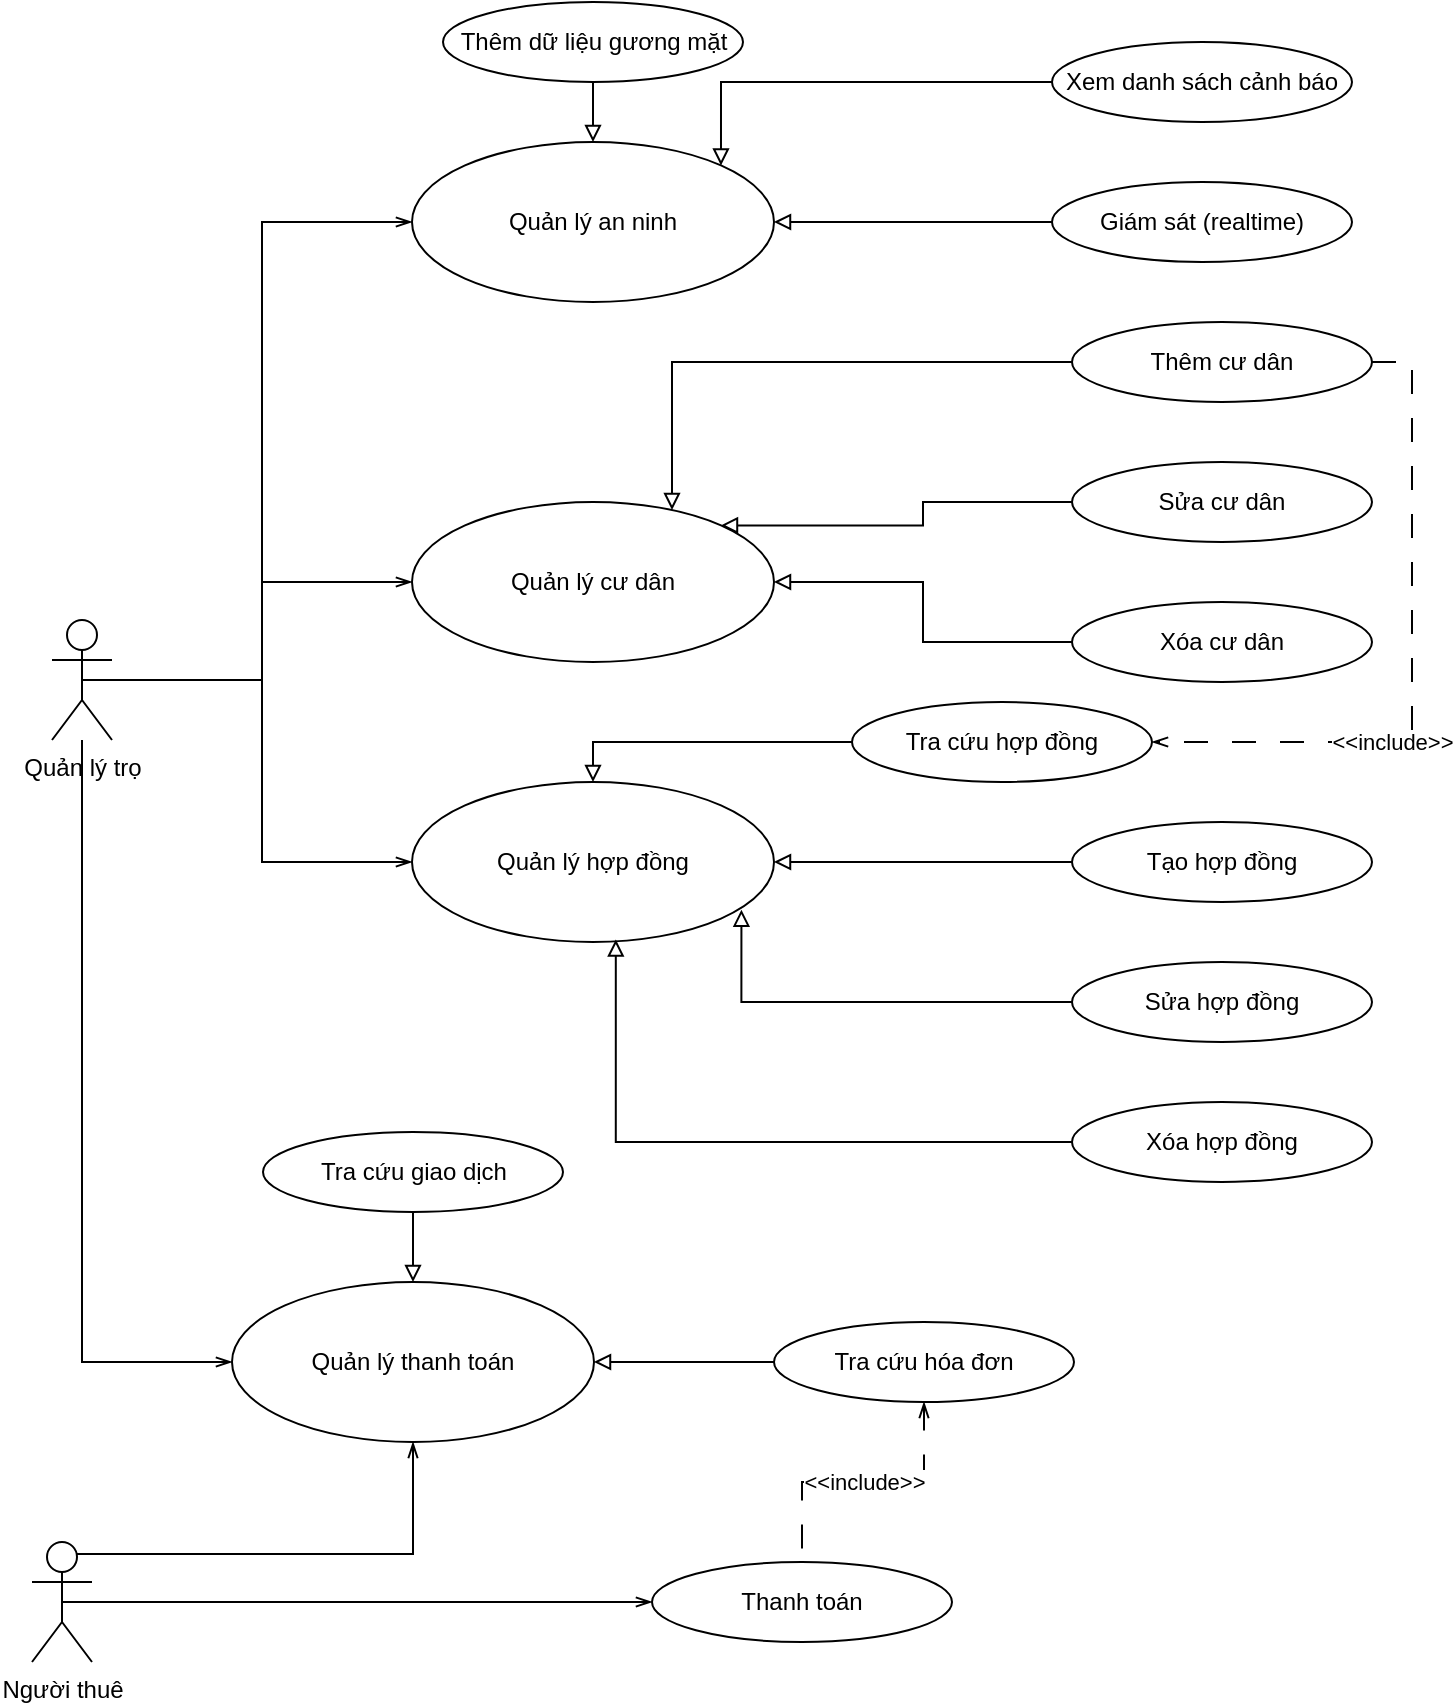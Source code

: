 <mxfile version="24.7.12">
  <diagram name="Trang-1" id="yEuiFoIGrTHZl7ALu6An">
    <mxGraphModel dx="1767" dy="853" grid="1" gridSize="10" guides="1" tooltips="1" connect="1" arrows="1" fold="1" page="1" pageScale="1" pageWidth="827" pageHeight="1169" math="0" shadow="0">
      <root>
        <mxCell id="0" />
        <mxCell id="1" parent="0" />
        <mxCell id="DW6Q15kop0yDBr9HgBJc-14" style="edgeStyle=orthogonalEdgeStyle;rounded=0;orthogonalLoop=1;jettySize=auto;html=1;exitX=0.5;exitY=0.5;exitDx=0;exitDy=0;exitPerimeter=0;endArrow=openThin;endFill=0;" edge="1" parent="1" source="DW6Q15kop0yDBr9HgBJc-1" target="DW6Q15kop0yDBr9HgBJc-7">
          <mxGeometry relative="1" as="geometry" />
        </mxCell>
        <mxCell id="DW6Q15kop0yDBr9HgBJc-15" style="edgeStyle=orthogonalEdgeStyle;rounded=0;orthogonalLoop=1;jettySize=auto;html=1;exitX=0.5;exitY=0.5;exitDx=0;exitDy=0;exitPerimeter=0;entryX=0;entryY=0.5;entryDx=0;entryDy=0;endArrow=openThin;endFill=0;" edge="1" parent="1" source="DW6Q15kop0yDBr9HgBJc-1" target="DW6Q15kop0yDBr9HgBJc-5">
          <mxGeometry relative="1" as="geometry" />
        </mxCell>
        <mxCell id="DW6Q15kop0yDBr9HgBJc-49" style="edgeStyle=orthogonalEdgeStyle;rounded=0;orthogonalLoop=1;jettySize=auto;html=1;entryX=0;entryY=0.5;entryDx=0;entryDy=0;endArrow=openThin;endFill=0;" edge="1" parent="1" source="DW6Q15kop0yDBr9HgBJc-1" target="DW6Q15kop0yDBr9HgBJc-42">
          <mxGeometry relative="1" as="geometry" />
        </mxCell>
        <mxCell id="DW6Q15kop0yDBr9HgBJc-60" style="edgeStyle=orthogonalEdgeStyle;rounded=0;orthogonalLoop=1;jettySize=auto;html=1;endArrow=openThin;endFill=0;" edge="1" parent="1" source="DW6Q15kop0yDBr9HgBJc-1" target="DW6Q15kop0yDBr9HgBJc-53">
          <mxGeometry relative="1" as="geometry">
            <Array as="points">
              <mxPoint x="75" y="700" />
            </Array>
          </mxGeometry>
        </mxCell>
        <mxCell id="DW6Q15kop0yDBr9HgBJc-1" value="Quản lý trọ" style="shape=umlActor;verticalLabelPosition=bottom;verticalAlign=top;html=1;outlineConnect=0;" vertex="1" parent="1">
          <mxGeometry x="60" y="329" width="30" height="60" as="geometry" />
        </mxCell>
        <mxCell id="DW6Q15kop0yDBr9HgBJc-40" style="edgeStyle=orthogonalEdgeStyle;rounded=0;orthogonalLoop=1;jettySize=auto;html=1;exitX=0.5;exitY=0;exitDx=0;exitDy=0;startArrow=block;startFill=0;endArrow=none;endFill=0;" edge="1" parent="1" source="DW6Q15kop0yDBr9HgBJc-5" target="DW6Q15kop0yDBr9HgBJc-37">
          <mxGeometry relative="1" as="geometry" />
        </mxCell>
        <mxCell id="DW6Q15kop0yDBr9HgBJc-5" value="Quản lý hợp đồng" style="ellipse;whiteSpace=wrap;html=1;" vertex="1" parent="1">
          <mxGeometry x="240" y="410" width="181" height="80" as="geometry" />
        </mxCell>
        <mxCell id="DW6Q15kop0yDBr9HgBJc-7" value="Quản lý cư dân" style="ellipse;whiteSpace=wrap;html=1;" vertex="1" parent="1">
          <mxGeometry x="240" y="270" width="181" height="80" as="geometry" />
        </mxCell>
        <mxCell id="DW6Q15kop0yDBr9HgBJc-38" value="&amp;lt;&amp;lt;include&amp;gt;&amp;gt;" style="edgeStyle=orthogonalEdgeStyle;rounded=0;orthogonalLoop=1;jettySize=auto;html=1;entryX=1;entryY=0.5;entryDx=0;entryDy=0;endArrow=openThin;endFill=0;dashed=1;dashPattern=12 12;" edge="1" parent="1" source="DW6Q15kop0yDBr9HgBJc-12" target="DW6Q15kop0yDBr9HgBJc-37">
          <mxGeometry x="0.294" relative="1" as="geometry">
            <Array as="points">
              <mxPoint x="740" y="200" />
              <mxPoint x="740" y="390" />
            </Array>
            <mxPoint as="offset" />
          </mxGeometry>
        </mxCell>
        <mxCell id="DW6Q15kop0yDBr9HgBJc-12" value="Thêm cư dân" style="ellipse;whiteSpace=wrap;html=1;" vertex="1" parent="1">
          <mxGeometry x="570" y="180" width="150" height="40" as="geometry" />
        </mxCell>
        <mxCell id="DW6Q15kop0yDBr9HgBJc-34" style="edgeStyle=orthogonalEdgeStyle;rounded=0;orthogonalLoop=1;jettySize=auto;html=1;exitX=0;exitY=0.5;exitDx=0;exitDy=0;entryX=1;entryY=0.5;entryDx=0;entryDy=0;endArrow=block;endFill=0;" edge="1" parent="1" source="DW6Q15kop0yDBr9HgBJc-17" target="DW6Q15kop0yDBr9HgBJc-7">
          <mxGeometry relative="1" as="geometry" />
        </mxCell>
        <mxCell id="DW6Q15kop0yDBr9HgBJc-17" value="Xóa cư dân" style="ellipse;whiteSpace=wrap;html=1;" vertex="1" parent="1">
          <mxGeometry x="570" y="320" width="150" height="40" as="geometry" />
        </mxCell>
        <mxCell id="DW6Q15kop0yDBr9HgBJc-33" style="edgeStyle=orthogonalEdgeStyle;rounded=0;orthogonalLoop=1;jettySize=auto;html=1;exitX=0;exitY=0.5;exitDx=0;exitDy=0;entryX=1;entryY=0;entryDx=0;entryDy=0;endArrow=block;endFill=0;" edge="1" parent="1" source="DW6Q15kop0yDBr9HgBJc-18" target="DW6Q15kop0yDBr9HgBJc-7">
          <mxGeometry relative="1" as="geometry" />
        </mxCell>
        <mxCell id="DW6Q15kop0yDBr9HgBJc-18" value="Sửa cư dân" style="ellipse;whiteSpace=wrap;html=1;" vertex="1" parent="1">
          <mxGeometry x="570" y="250" width="150" height="40" as="geometry" />
        </mxCell>
        <mxCell id="DW6Q15kop0yDBr9HgBJc-29" style="edgeStyle=orthogonalEdgeStyle;rounded=0;orthogonalLoop=1;jettySize=auto;html=1;exitX=0;exitY=0.5;exitDx=0;exitDy=0;endArrow=block;endFill=0;" edge="1" parent="1" source="DW6Q15kop0yDBr9HgBJc-26" target="DW6Q15kop0yDBr9HgBJc-5">
          <mxGeometry relative="1" as="geometry" />
        </mxCell>
        <mxCell id="DW6Q15kop0yDBr9HgBJc-26" value="Tạo hợp đồng" style="ellipse;whiteSpace=wrap;html=1;" vertex="1" parent="1">
          <mxGeometry x="570" y="430" width="150" height="40" as="geometry" />
        </mxCell>
        <mxCell id="DW6Q15kop0yDBr9HgBJc-27" value="Xóa hợp đồng" style="ellipse;whiteSpace=wrap;html=1;" vertex="1" parent="1">
          <mxGeometry x="570" y="570" width="150" height="40" as="geometry" />
        </mxCell>
        <mxCell id="DW6Q15kop0yDBr9HgBJc-28" value="Sửa hợp đồng" style="ellipse;whiteSpace=wrap;html=1;" vertex="1" parent="1">
          <mxGeometry x="570" y="500" width="150" height="40" as="geometry" />
        </mxCell>
        <mxCell id="DW6Q15kop0yDBr9HgBJc-30" style="edgeStyle=orthogonalEdgeStyle;rounded=0;orthogonalLoop=1;jettySize=auto;html=1;exitX=0;exitY=0.5;exitDx=0;exitDy=0;entryX=0.91;entryY=0.798;entryDx=0;entryDy=0;entryPerimeter=0;endArrow=block;endFill=0;" edge="1" parent="1" source="DW6Q15kop0yDBr9HgBJc-28" target="DW6Q15kop0yDBr9HgBJc-5">
          <mxGeometry relative="1" as="geometry" />
        </mxCell>
        <mxCell id="DW6Q15kop0yDBr9HgBJc-31" style="edgeStyle=orthogonalEdgeStyle;rounded=0;orthogonalLoop=1;jettySize=auto;html=1;exitX=0;exitY=0.5;exitDx=0;exitDy=0;entryX=0.563;entryY=0.984;entryDx=0;entryDy=0;entryPerimeter=0;endArrow=block;endFill=0;" edge="1" parent="1" source="DW6Q15kop0yDBr9HgBJc-27" target="DW6Q15kop0yDBr9HgBJc-5">
          <mxGeometry relative="1" as="geometry" />
        </mxCell>
        <mxCell id="DW6Q15kop0yDBr9HgBJc-32" style="edgeStyle=orthogonalEdgeStyle;rounded=0;orthogonalLoop=1;jettySize=auto;html=1;exitX=0;exitY=0.5;exitDx=0;exitDy=0;endArrow=block;endFill=0;" edge="1" parent="1" source="DW6Q15kop0yDBr9HgBJc-12" target="DW6Q15kop0yDBr9HgBJc-7">
          <mxGeometry relative="1" as="geometry">
            <Array as="points">
              <mxPoint x="370" y="200" />
            </Array>
          </mxGeometry>
        </mxCell>
        <mxCell id="DW6Q15kop0yDBr9HgBJc-37" value="Tra cứu hợp đồng" style="ellipse;whiteSpace=wrap;html=1;" vertex="1" parent="1">
          <mxGeometry x="460" y="370" width="150" height="40" as="geometry" />
        </mxCell>
        <mxCell id="DW6Q15kop0yDBr9HgBJc-42" value="Quản lý an ninh" style="ellipse;whiteSpace=wrap;html=1;" vertex="1" parent="1">
          <mxGeometry x="240" y="90" width="181" height="80" as="geometry" />
        </mxCell>
        <mxCell id="DW6Q15kop0yDBr9HgBJc-45" style="edgeStyle=orthogonalEdgeStyle;rounded=0;orthogonalLoop=1;jettySize=auto;html=1;entryX=1;entryY=0.5;entryDx=0;entryDy=0;endArrow=block;endFill=0;" edge="1" parent="1" source="DW6Q15kop0yDBr9HgBJc-44" target="DW6Q15kop0yDBr9HgBJc-42">
          <mxGeometry relative="1" as="geometry" />
        </mxCell>
        <mxCell id="DW6Q15kop0yDBr9HgBJc-44" value="Giám sát (realtime)" style="ellipse;whiteSpace=wrap;html=1;" vertex="1" parent="1">
          <mxGeometry x="560" y="110" width="150" height="40" as="geometry" />
        </mxCell>
        <mxCell id="DW6Q15kop0yDBr9HgBJc-48" style="edgeStyle=orthogonalEdgeStyle;rounded=0;orthogonalLoop=1;jettySize=auto;html=1;entryX=1;entryY=0;entryDx=0;entryDy=0;endArrow=block;endFill=0;" edge="1" parent="1" source="DW6Q15kop0yDBr9HgBJc-46" target="DW6Q15kop0yDBr9HgBJc-42">
          <mxGeometry relative="1" as="geometry" />
        </mxCell>
        <mxCell id="DW6Q15kop0yDBr9HgBJc-46" value="Xem danh sách cảnh báo" style="ellipse;whiteSpace=wrap;html=1;" vertex="1" parent="1">
          <mxGeometry x="560" y="40" width="150" height="40" as="geometry" />
        </mxCell>
        <mxCell id="DW6Q15kop0yDBr9HgBJc-51" style="edgeStyle=orthogonalEdgeStyle;rounded=0;orthogonalLoop=1;jettySize=auto;html=1;exitX=0.5;exitY=1;exitDx=0;exitDy=0;entryX=0.5;entryY=0;entryDx=0;entryDy=0;endArrow=block;endFill=0;" edge="1" parent="1" source="DW6Q15kop0yDBr9HgBJc-50" target="DW6Q15kop0yDBr9HgBJc-42">
          <mxGeometry relative="1" as="geometry" />
        </mxCell>
        <mxCell id="DW6Q15kop0yDBr9HgBJc-50" value="Thêm dữ liệu gương mặt" style="ellipse;whiteSpace=wrap;html=1;" vertex="1" parent="1">
          <mxGeometry x="255.5" y="20" width="150" height="40" as="geometry" />
        </mxCell>
        <mxCell id="DW6Q15kop0yDBr9HgBJc-58" style="edgeStyle=orthogonalEdgeStyle;rounded=0;orthogonalLoop=1;jettySize=auto;html=1;exitX=0.5;exitY=0.5;exitDx=0;exitDy=0;exitPerimeter=0;endArrow=openThin;endFill=0;" edge="1" parent="1" source="DW6Q15kop0yDBr9HgBJc-52" target="DW6Q15kop0yDBr9HgBJc-57">
          <mxGeometry relative="1" as="geometry" />
        </mxCell>
        <mxCell id="DW6Q15kop0yDBr9HgBJc-65" style="edgeStyle=orthogonalEdgeStyle;rounded=0;orthogonalLoop=1;jettySize=auto;html=1;exitX=0.25;exitY=0.1;exitDx=0;exitDy=0;exitPerimeter=0;endArrow=openThin;endFill=0;" edge="1" parent="1" source="DW6Q15kop0yDBr9HgBJc-52" target="DW6Q15kop0yDBr9HgBJc-53">
          <mxGeometry relative="1" as="geometry" />
        </mxCell>
        <mxCell id="DW6Q15kop0yDBr9HgBJc-52" value="Người thuê" style="shape=umlActor;verticalLabelPosition=bottom;verticalAlign=top;html=1;outlineConnect=0;" vertex="1" parent="1">
          <mxGeometry x="50" y="790" width="30" height="60" as="geometry" />
        </mxCell>
        <mxCell id="DW6Q15kop0yDBr9HgBJc-53" value="Quản lý thanh toán" style="ellipse;whiteSpace=wrap;html=1;" vertex="1" parent="1">
          <mxGeometry x="150" y="660" width="181" height="80" as="geometry" />
        </mxCell>
        <mxCell id="DW6Q15kop0yDBr9HgBJc-62" style="edgeStyle=orthogonalEdgeStyle;rounded=0;orthogonalLoop=1;jettySize=auto;html=1;exitX=0;exitY=0.5;exitDx=0;exitDy=0;endArrow=block;endFill=0;" edge="1" parent="1" source="DW6Q15kop0yDBr9HgBJc-55" target="DW6Q15kop0yDBr9HgBJc-53">
          <mxGeometry relative="1" as="geometry" />
        </mxCell>
        <mxCell id="DW6Q15kop0yDBr9HgBJc-63" value="&amp;lt;&amp;lt;include&amp;gt;&amp;gt;" style="edgeStyle=orthogonalEdgeStyle;rounded=0;orthogonalLoop=1;jettySize=auto;html=1;exitX=0.5;exitY=1;exitDx=0;exitDy=0;startArrow=openThin;startFill=0;endArrow=none;endFill=0;dashed=1;dashPattern=12 12;" edge="1" parent="1" source="DW6Q15kop0yDBr9HgBJc-55" target="DW6Q15kop0yDBr9HgBJc-57">
          <mxGeometry relative="1" as="geometry" />
        </mxCell>
        <mxCell id="DW6Q15kop0yDBr9HgBJc-55" value="Tra cứu hóa đơn" style="ellipse;whiteSpace=wrap;html=1;" vertex="1" parent="1">
          <mxGeometry x="421" y="680" width="150" height="40" as="geometry" />
        </mxCell>
        <mxCell id="DW6Q15kop0yDBr9HgBJc-61" style="edgeStyle=orthogonalEdgeStyle;rounded=0;orthogonalLoop=1;jettySize=auto;html=1;exitX=0.5;exitY=1;exitDx=0;exitDy=0;endArrow=block;endFill=0;" edge="1" parent="1" source="DW6Q15kop0yDBr9HgBJc-56" target="DW6Q15kop0yDBr9HgBJc-53">
          <mxGeometry relative="1" as="geometry" />
        </mxCell>
        <mxCell id="DW6Q15kop0yDBr9HgBJc-56" value="Tra cứu giao dịch" style="ellipse;whiteSpace=wrap;html=1;" vertex="1" parent="1">
          <mxGeometry x="165.5" y="585" width="150" height="40" as="geometry" />
        </mxCell>
        <mxCell id="DW6Q15kop0yDBr9HgBJc-57" value="Thanh toán" style="ellipse;whiteSpace=wrap;html=1;" vertex="1" parent="1">
          <mxGeometry x="360" y="800" width="150" height="40" as="geometry" />
        </mxCell>
      </root>
    </mxGraphModel>
  </diagram>
</mxfile>
